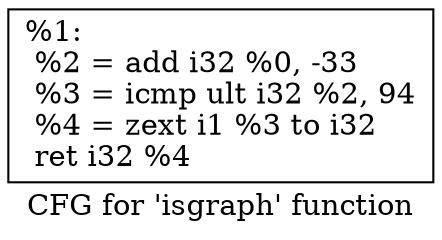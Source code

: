 digraph "CFG for 'isgraph' function" {
	label="CFG for 'isgraph' function";

	Node0x1ce4ef0 [shape=record,label="{%1:\l  %2 = add i32 %0, -33\l  %3 = icmp ult i32 %2, 94\l  %4 = zext i1 %3 to i32\l  ret i32 %4\l}"];
}
